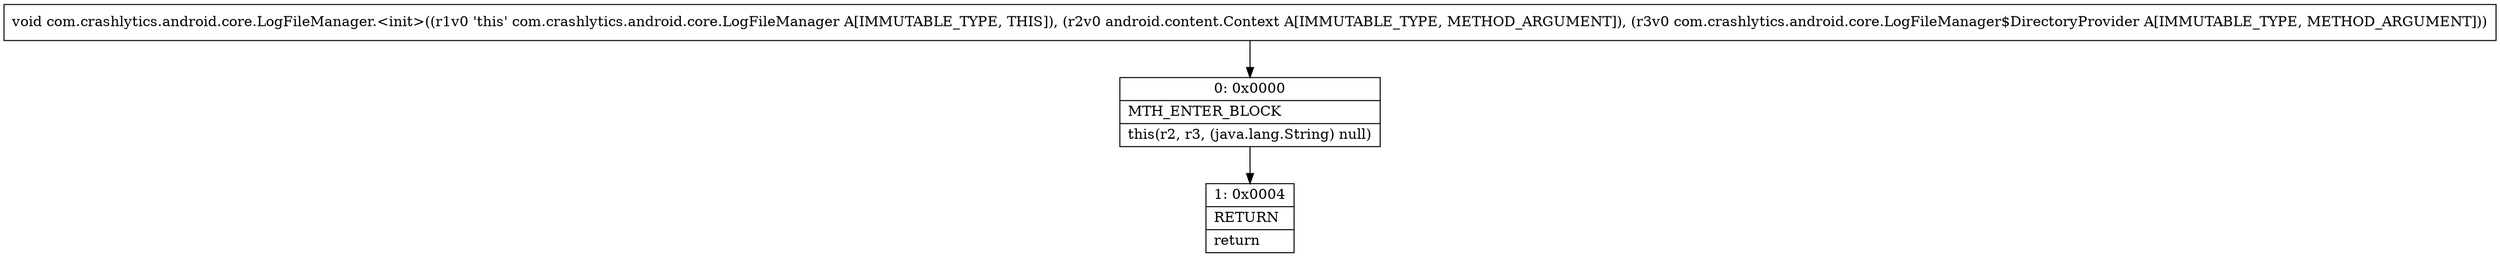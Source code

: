 digraph "CFG forcom.crashlytics.android.core.LogFileManager.\<init\>(Landroid\/content\/Context;Lcom\/crashlytics\/android\/core\/LogFileManager$DirectoryProvider;)V" {
Node_0 [shape=record,label="{0\:\ 0x0000|MTH_ENTER_BLOCK\l|this(r2, r3, (java.lang.String) null)\l}"];
Node_1 [shape=record,label="{1\:\ 0x0004|RETURN\l|return\l}"];
MethodNode[shape=record,label="{void com.crashlytics.android.core.LogFileManager.\<init\>((r1v0 'this' com.crashlytics.android.core.LogFileManager A[IMMUTABLE_TYPE, THIS]), (r2v0 android.content.Context A[IMMUTABLE_TYPE, METHOD_ARGUMENT]), (r3v0 com.crashlytics.android.core.LogFileManager$DirectoryProvider A[IMMUTABLE_TYPE, METHOD_ARGUMENT])) }"];
MethodNode -> Node_0;
Node_0 -> Node_1;
}

